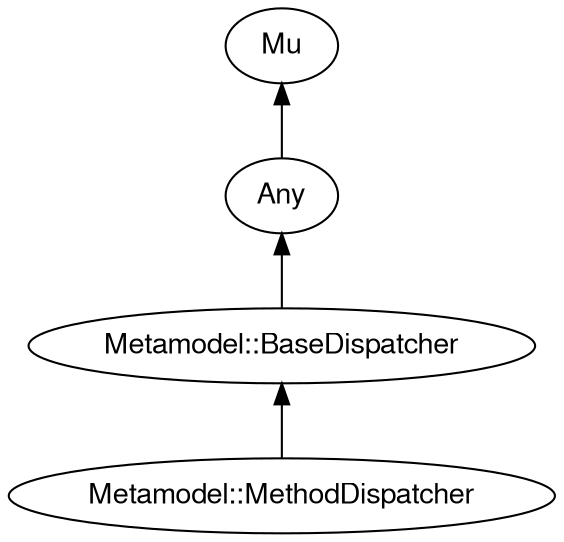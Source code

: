 digraph "raku-type-graph" {
    rankdir=BT;
    splines=polyline;
    overlap=false;

    graph [truecolor=true bgcolor="#FFFFFF"];
    // Types
    "Metamodel::MethodDispatcher" [color="#000000", fontcolor="#000000", href="/type/Metamodel::MethodDispatcher", fontname="FreeSans"];
    "Mu" [color="#000000", fontcolor="#000000", href="/type/Mu", fontname="FreeSans"];
    "Any" [color="#000000", fontcolor="#000000", href="/type/Any", fontname="FreeSans"];
    "Metamodel::BaseDispatcher" [color="#000000", fontcolor="#000000", href="/type/Metamodel::BaseDispatcher", fontname="FreeSans"];

    // Superclasses
    "Metamodel::MethodDispatcher" -> "Metamodel::BaseDispatcher" [color="#000000"];
    "Any" -> "Mu" [color="#000000"];
    "Metamodel::BaseDispatcher" -> "Any" [color="#000000"];

    // Roles
}
